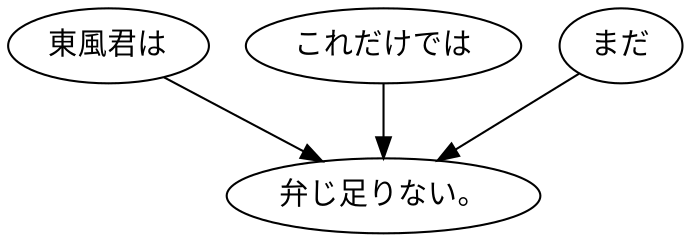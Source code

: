 digraph graph3842 {
	node0 [label="東風君は"];
	node1 [label="これだけでは"];
	node2 [label="まだ"];
	node3 [label="弁じ足りない。"];
	node0 -> node3;
	node1 -> node3;
	node2 -> node3;
}
